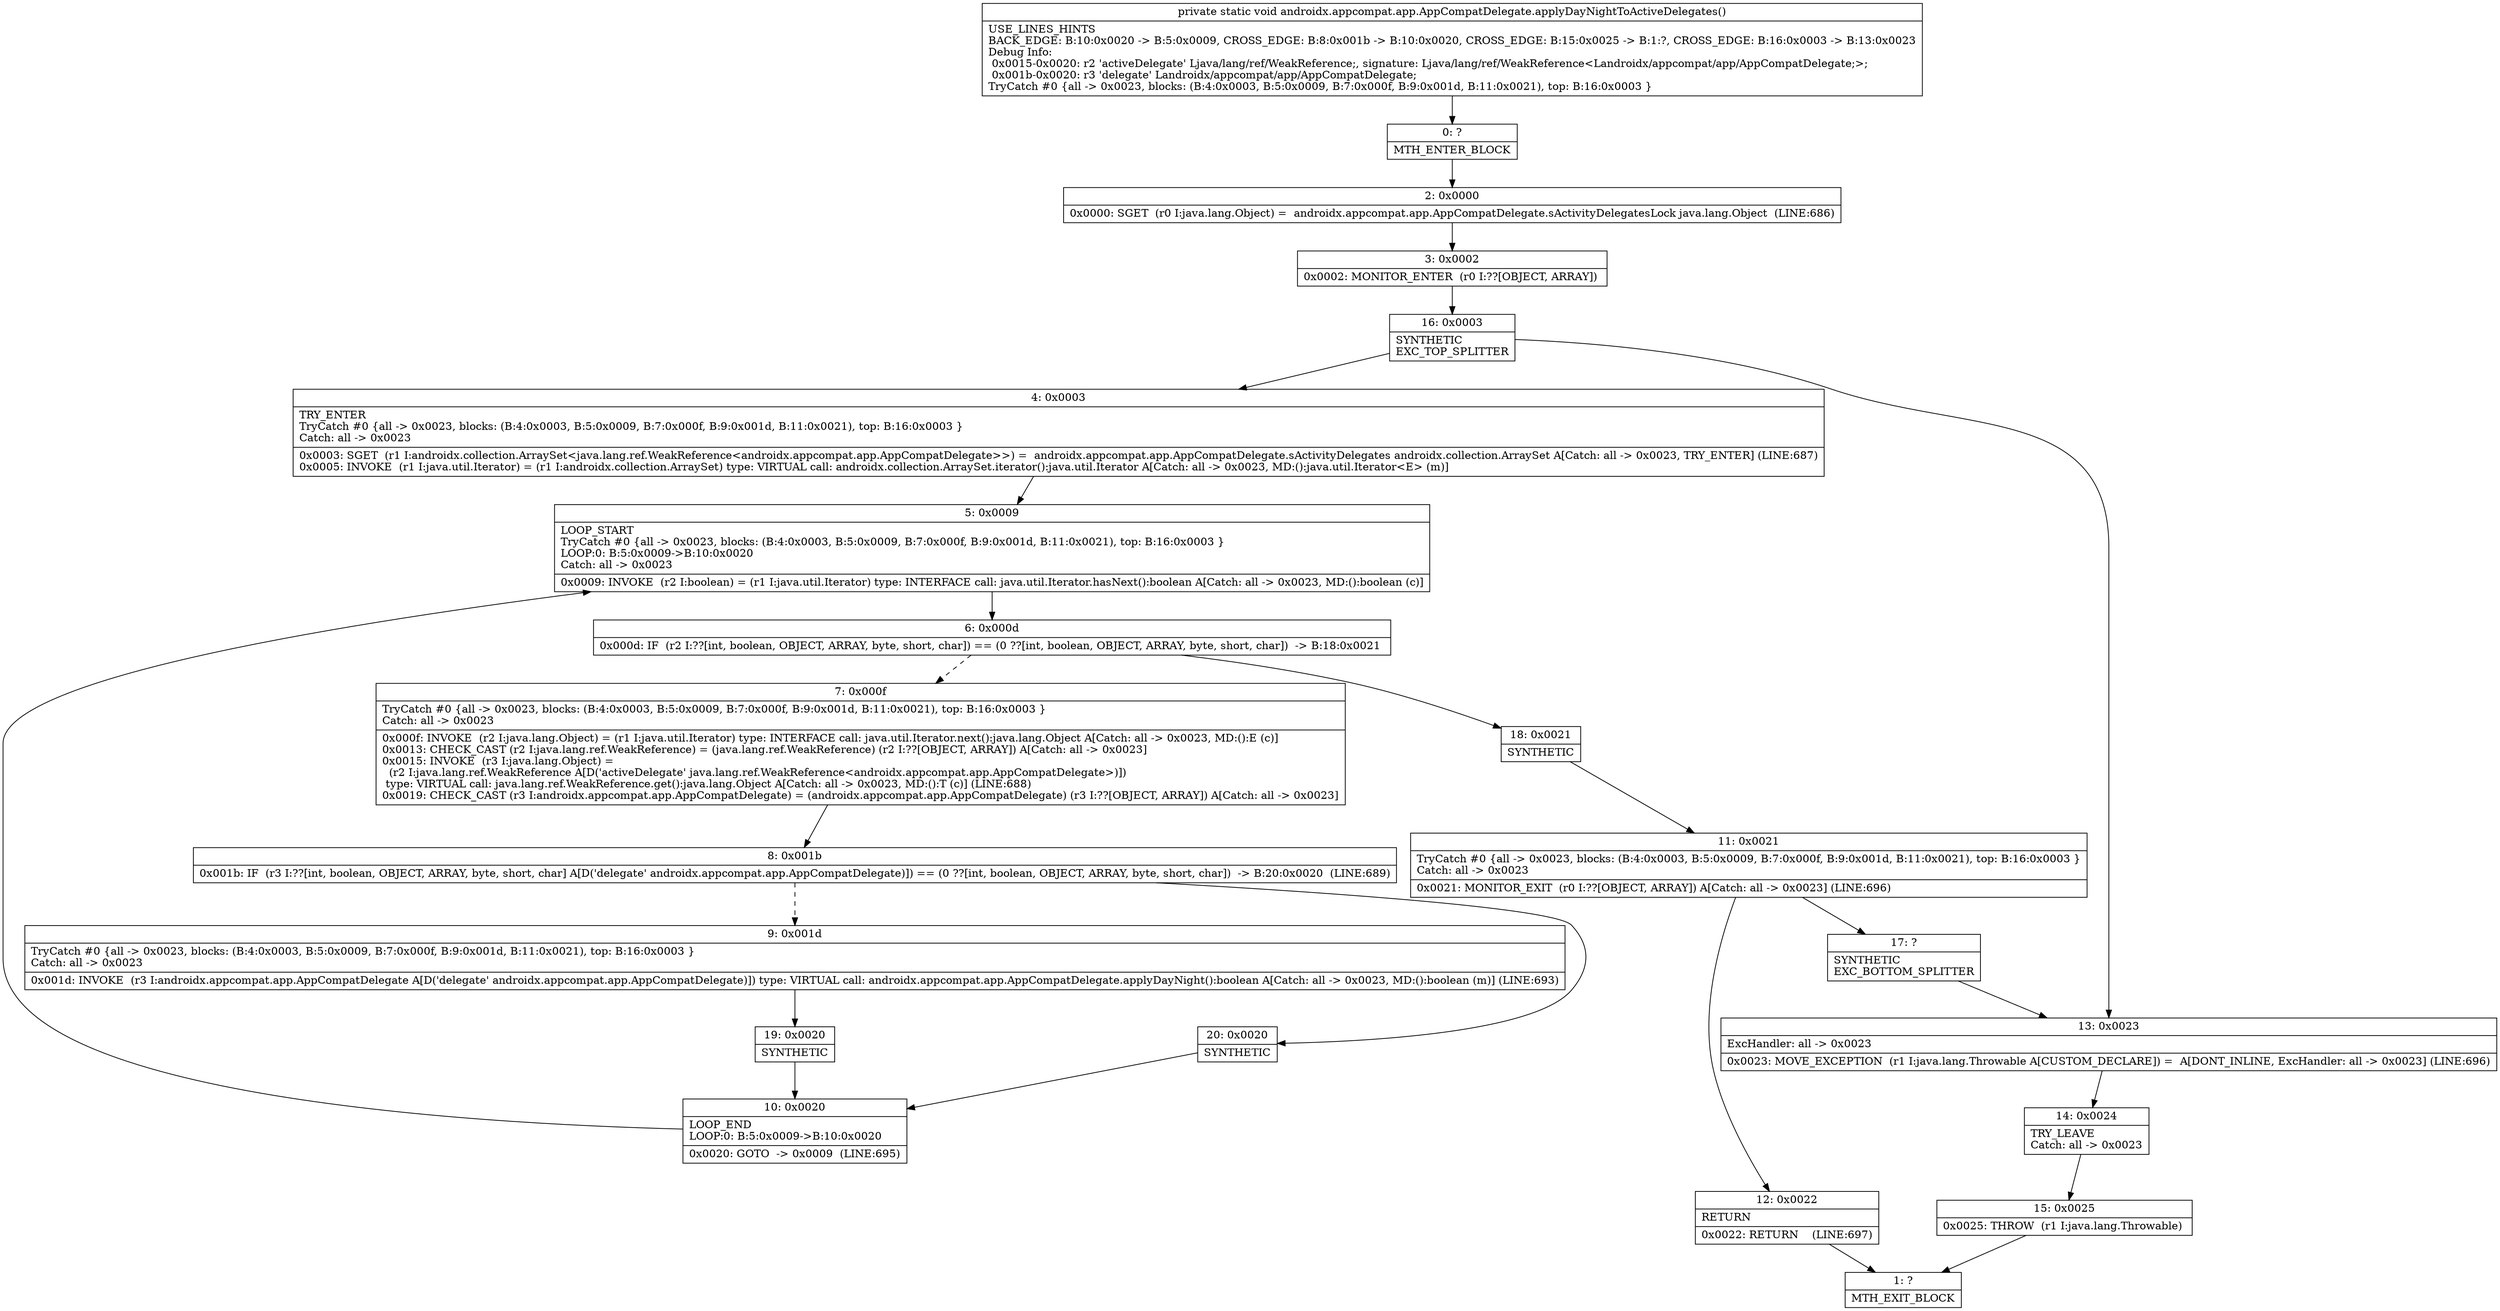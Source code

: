 digraph "CFG forandroidx.appcompat.app.AppCompatDelegate.applyDayNightToActiveDelegates()V" {
Node_0 [shape=record,label="{0\:\ ?|MTH_ENTER_BLOCK\l}"];
Node_2 [shape=record,label="{2\:\ 0x0000|0x0000: SGET  (r0 I:java.lang.Object) =  androidx.appcompat.app.AppCompatDelegate.sActivityDelegatesLock java.lang.Object  (LINE:686)\l}"];
Node_3 [shape=record,label="{3\:\ 0x0002|0x0002: MONITOR_ENTER  (r0 I:??[OBJECT, ARRAY]) \l}"];
Node_16 [shape=record,label="{16\:\ 0x0003|SYNTHETIC\lEXC_TOP_SPLITTER\l}"];
Node_4 [shape=record,label="{4\:\ 0x0003|TRY_ENTER\lTryCatch #0 \{all \-\> 0x0023, blocks: (B:4:0x0003, B:5:0x0009, B:7:0x000f, B:9:0x001d, B:11:0x0021), top: B:16:0x0003 \}\lCatch: all \-\> 0x0023\l|0x0003: SGET  (r1 I:androidx.collection.ArraySet\<java.lang.ref.WeakReference\<androidx.appcompat.app.AppCompatDelegate\>\>) =  androidx.appcompat.app.AppCompatDelegate.sActivityDelegates androidx.collection.ArraySet A[Catch: all \-\> 0x0023, TRY_ENTER] (LINE:687)\l0x0005: INVOKE  (r1 I:java.util.Iterator) = (r1 I:androidx.collection.ArraySet) type: VIRTUAL call: androidx.collection.ArraySet.iterator():java.util.Iterator A[Catch: all \-\> 0x0023, MD:():java.util.Iterator\<E\> (m)]\l}"];
Node_5 [shape=record,label="{5\:\ 0x0009|LOOP_START\lTryCatch #0 \{all \-\> 0x0023, blocks: (B:4:0x0003, B:5:0x0009, B:7:0x000f, B:9:0x001d, B:11:0x0021), top: B:16:0x0003 \}\lLOOP:0: B:5:0x0009\-\>B:10:0x0020\lCatch: all \-\> 0x0023\l|0x0009: INVOKE  (r2 I:boolean) = (r1 I:java.util.Iterator) type: INTERFACE call: java.util.Iterator.hasNext():boolean A[Catch: all \-\> 0x0023, MD:():boolean (c)]\l}"];
Node_6 [shape=record,label="{6\:\ 0x000d|0x000d: IF  (r2 I:??[int, boolean, OBJECT, ARRAY, byte, short, char]) == (0 ??[int, boolean, OBJECT, ARRAY, byte, short, char])  \-\> B:18:0x0021 \l}"];
Node_7 [shape=record,label="{7\:\ 0x000f|TryCatch #0 \{all \-\> 0x0023, blocks: (B:4:0x0003, B:5:0x0009, B:7:0x000f, B:9:0x001d, B:11:0x0021), top: B:16:0x0003 \}\lCatch: all \-\> 0x0023\l|0x000f: INVOKE  (r2 I:java.lang.Object) = (r1 I:java.util.Iterator) type: INTERFACE call: java.util.Iterator.next():java.lang.Object A[Catch: all \-\> 0x0023, MD:():E (c)]\l0x0013: CHECK_CAST (r2 I:java.lang.ref.WeakReference) = (java.lang.ref.WeakReference) (r2 I:??[OBJECT, ARRAY]) A[Catch: all \-\> 0x0023]\l0x0015: INVOKE  (r3 I:java.lang.Object) = \l  (r2 I:java.lang.ref.WeakReference A[D('activeDelegate' java.lang.ref.WeakReference\<androidx.appcompat.app.AppCompatDelegate\>)])\l type: VIRTUAL call: java.lang.ref.WeakReference.get():java.lang.Object A[Catch: all \-\> 0x0023, MD:():T (c)] (LINE:688)\l0x0019: CHECK_CAST (r3 I:androidx.appcompat.app.AppCompatDelegate) = (androidx.appcompat.app.AppCompatDelegate) (r3 I:??[OBJECT, ARRAY]) A[Catch: all \-\> 0x0023]\l}"];
Node_8 [shape=record,label="{8\:\ 0x001b|0x001b: IF  (r3 I:??[int, boolean, OBJECT, ARRAY, byte, short, char] A[D('delegate' androidx.appcompat.app.AppCompatDelegate)]) == (0 ??[int, boolean, OBJECT, ARRAY, byte, short, char])  \-\> B:20:0x0020  (LINE:689)\l}"];
Node_9 [shape=record,label="{9\:\ 0x001d|TryCatch #0 \{all \-\> 0x0023, blocks: (B:4:0x0003, B:5:0x0009, B:7:0x000f, B:9:0x001d, B:11:0x0021), top: B:16:0x0003 \}\lCatch: all \-\> 0x0023\l|0x001d: INVOKE  (r3 I:androidx.appcompat.app.AppCompatDelegate A[D('delegate' androidx.appcompat.app.AppCompatDelegate)]) type: VIRTUAL call: androidx.appcompat.app.AppCompatDelegate.applyDayNight():boolean A[Catch: all \-\> 0x0023, MD:():boolean (m)] (LINE:693)\l}"];
Node_19 [shape=record,label="{19\:\ 0x0020|SYNTHETIC\l}"];
Node_10 [shape=record,label="{10\:\ 0x0020|LOOP_END\lLOOP:0: B:5:0x0009\-\>B:10:0x0020\l|0x0020: GOTO  \-\> 0x0009  (LINE:695)\l}"];
Node_20 [shape=record,label="{20\:\ 0x0020|SYNTHETIC\l}"];
Node_18 [shape=record,label="{18\:\ 0x0021|SYNTHETIC\l}"];
Node_11 [shape=record,label="{11\:\ 0x0021|TryCatch #0 \{all \-\> 0x0023, blocks: (B:4:0x0003, B:5:0x0009, B:7:0x000f, B:9:0x001d, B:11:0x0021), top: B:16:0x0003 \}\lCatch: all \-\> 0x0023\l|0x0021: MONITOR_EXIT  (r0 I:??[OBJECT, ARRAY]) A[Catch: all \-\> 0x0023] (LINE:696)\l}"];
Node_12 [shape=record,label="{12\:\ 0x0022|RETURN\l|0x0022: RETURN    (LINE:697)\l}"];
Node_1 [shape=record,label="{1\:\ ?|MTH_EXIT_BLOCK\l}"];
Node_17 [shape=record,label="{17\:\ ?|SYNTHETIC\lEXC_BOTTOM_SPLITTER\l}"];
Node_13 [shape=record,label="{13\:\ 0x0023|ExcHandler: all \-\> 0x0023\l|0x0023: MOVE_EXCEPTION  (r1 I:java.lang.Throwable A[CUSTOM_DECLARE]) =  A[DONT_INLINE, ExcHandler: all \-\> 0x0023] (LINE:696)\l}"];
Node_14 [shape=record,label="{14\:\ 0x0024|TRY_LEAVE\lCatch: all \-\> 0x0023\l}"];
Node_15 [shape=record,label="{15\:\ 0x0025|0x0025: THROW  (r1 I:java.lang.Throwable) \l}"];
MethodNode[shape=record,label="{private static void androidx.appcompat.app.AppCompatDelegate.applyDayNightToActiveDelegates()  | USE_LINES_HINTS\lBACK_EDGE: B:10:0x0020 \-\> B:5:0x0009, CROSS_EDGE: B:8:0x001b \-\> B:10:0x0020, CROSS_EDGE: B:15:0x0025 \-\> B:1:?, CROSS_EDGE: B:16:0x0003 \-\> B:13:0x0023\lDebug Info:\l  0x0015\-0x0020: r2 'activeDelegate' Ljava\/lang\/ref\/WeakReference;, signature: Ljava\/lang\/ref\/WeakReference\<Landroidx\/appcompat\/app\/AppCompatDelegate;\>;\l  0x001b\-0x0020: r3 'delegate' Landroidx\/appcompat\/app\/AppCompatDelegate;\lTryCatch #0 \{all \-\> 0x0023, blocks: (B:4:0x0003, B:5:0x0009, B:7:0x000f, B:9:0x001d, B:11:0x0021), top: B:16:0x0003 \}\l}"];
MethodNode -> Node_0;Node_0 -> Node_2;
Node_2 -> Node_3;
Node_3 -> Node_16;
Node_16 -> Node_4;
Node_16 -> Node_13;
Node_4 -> Node_5;
Node_5 -> Node_6;
Node_6 -> Node_7[style=dashed];
Node_6 -> Node_18;
Node_7 -> Node_8;
Node_8 -> Node_9[style=dashed];
Node_8 -> Node_20;
Node_9 -> Node_19;
Node_19 -> Node_10;
Node_10 -> Node_5;
Node_20 -> Node_10;
Node_18 -> Node_11;
Node_11 -> Node_12;
Node_11 -> Node_17;
Node_12 -> Node_1;
Node_17 -> Node_13;
Node_13 -> Node_14;
Node_14 -> Node_15;
Node_15 -> Node_1;
}

